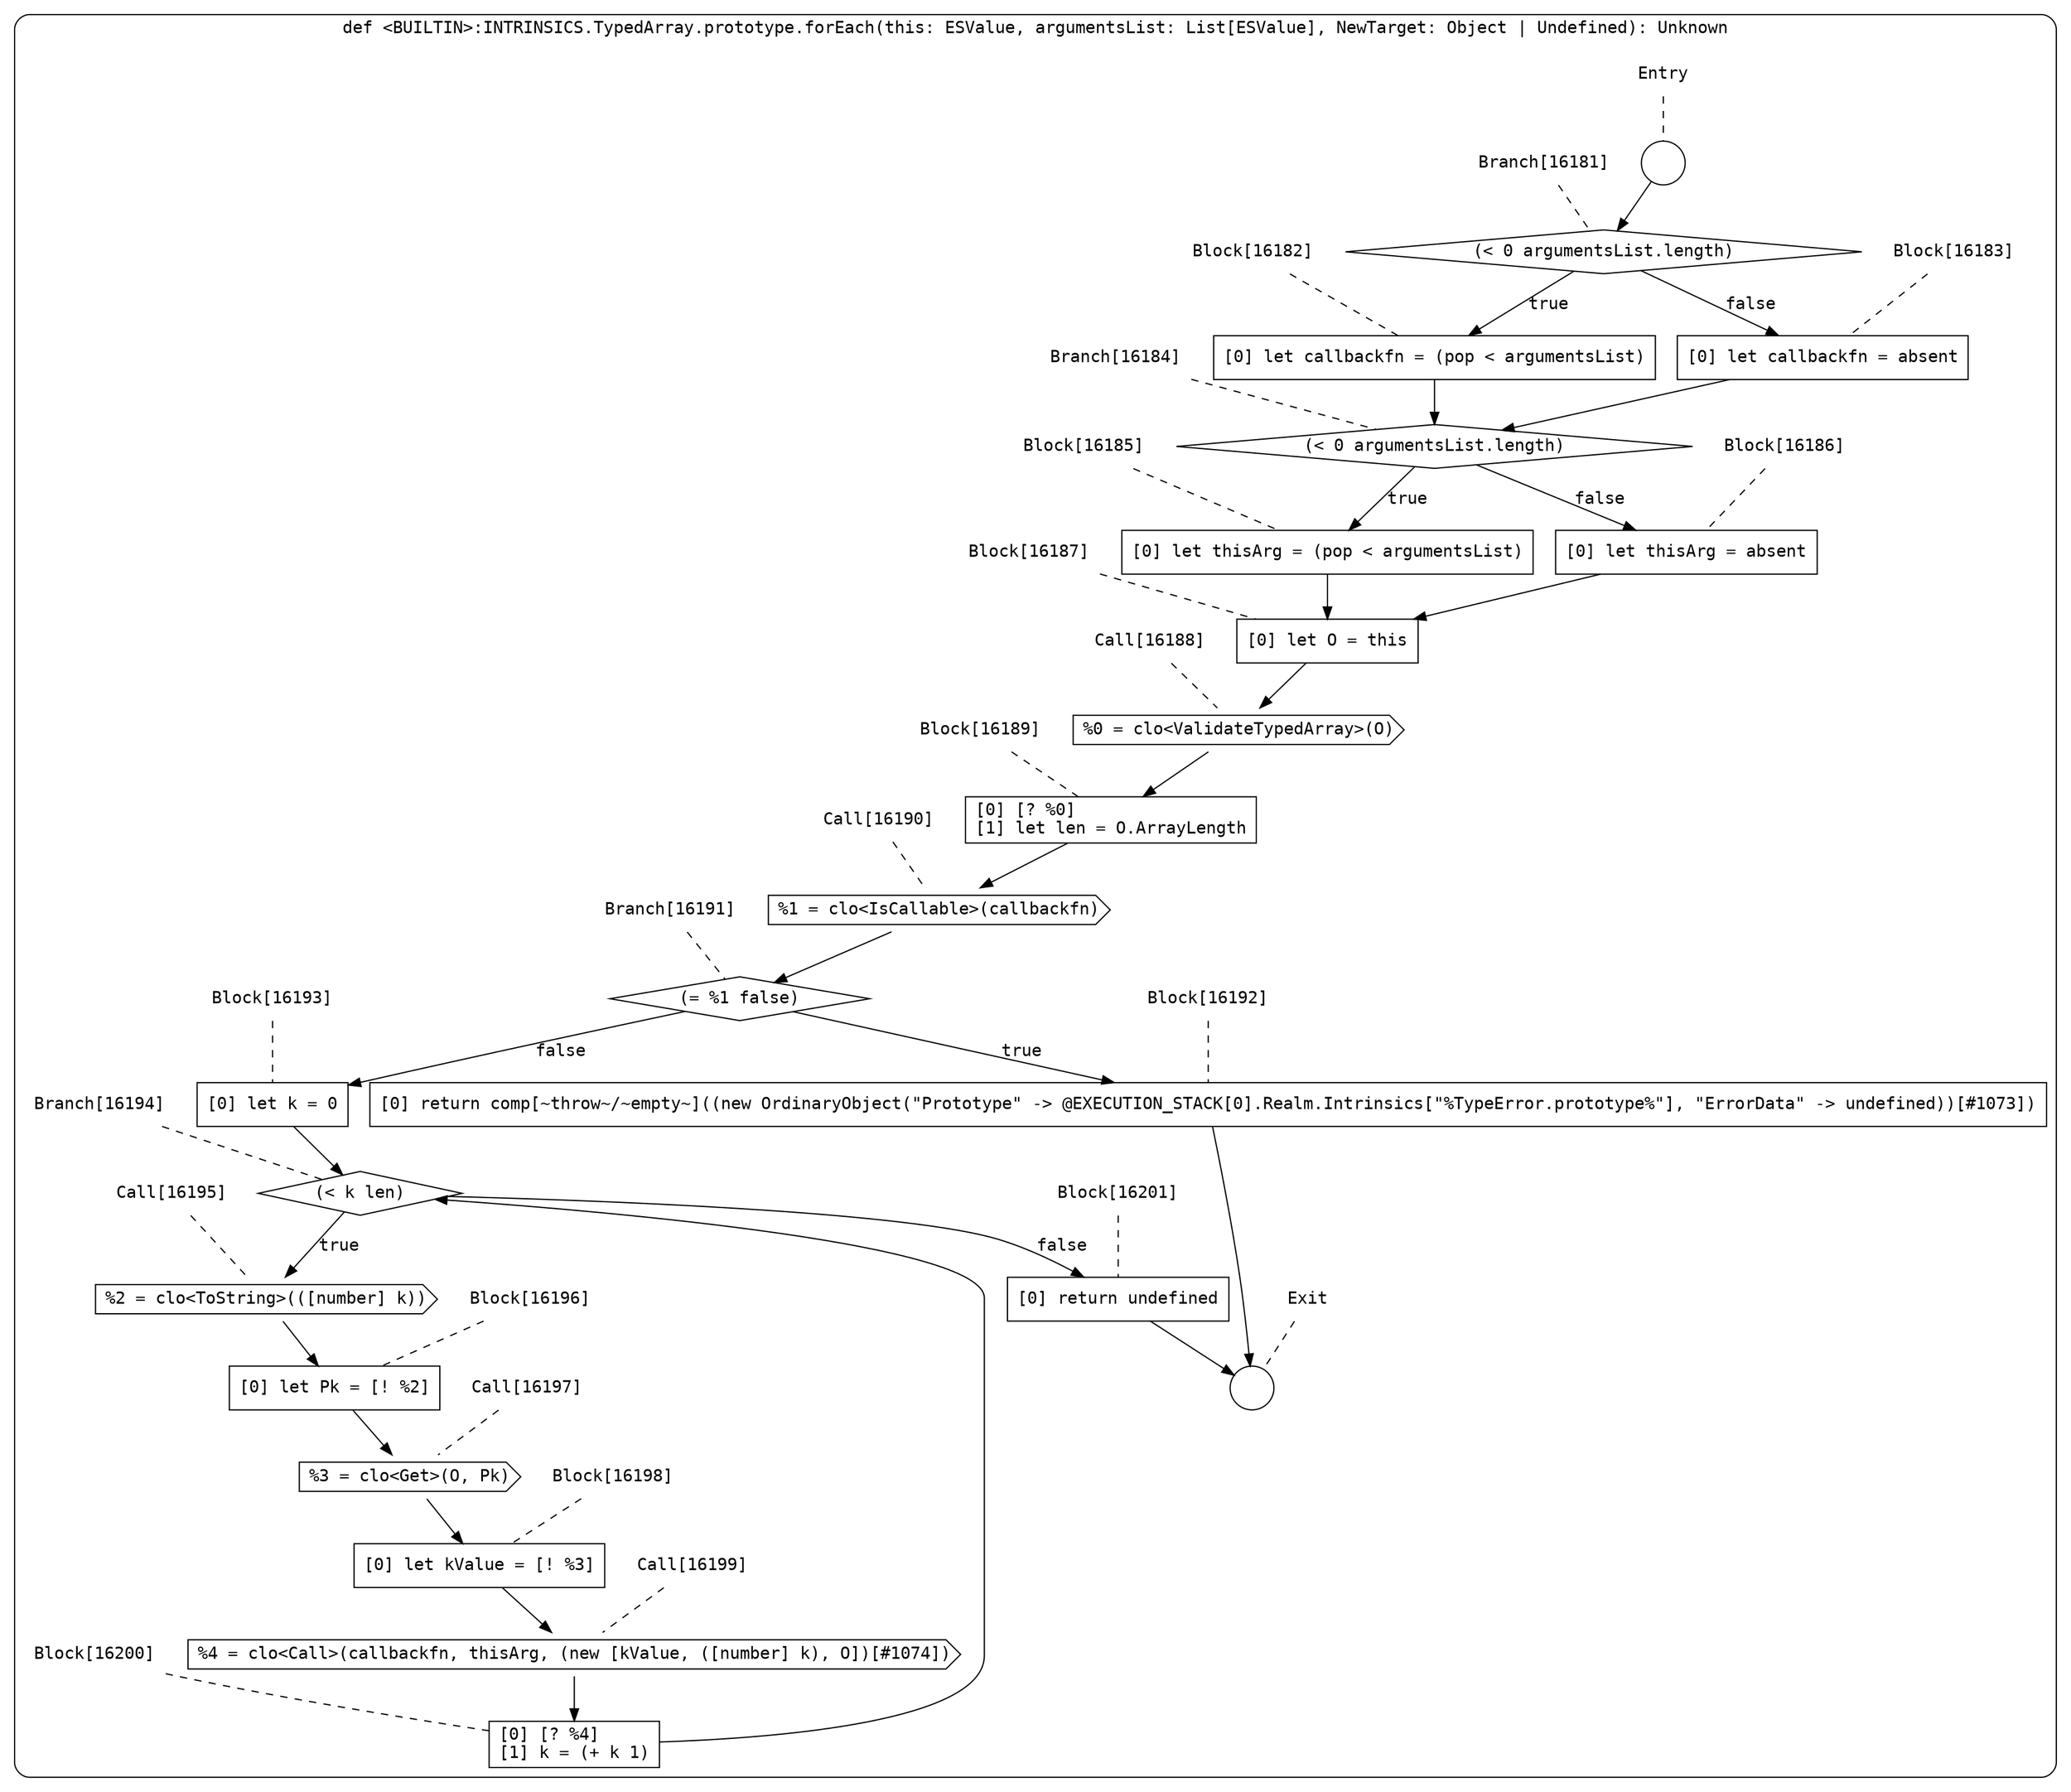 digraph {
  graph [fontname = "Consolas"]
  node [fontname = "Consolas"]
  edge [fontname = "Consolas"]
  subgraph cluster2399 {
    label = "def <BUILTIN>:INTRINSICS.TypedArray.prototype.forEach(this: ESValue, argumentsList: List[ESValue], NewTarget: Object | Undefined): Unknown"
    style = rounded
    cluster2399_entry_name [shape=none, label=<<font color="black">Entry</font>>]
    cluster2399_entry_name -> cluster2399_entry [arrowhead=none, color="black", style=dashed]
    cluster2399_entry [shape=circle label=" " color="black" fillcolor="white" style=filled]
    cluster2399_entry -> node16181 [color="black"]
    cluster2399_exit_name [shape=none, label=<<font color="black">Exit</font>>]
    cluster2399_exit_name -> cluster2399_exit [arrowhead=none, color="black", style=dashed]
    cluster2399_exit [shape=circle label=" " color="black" fillcolor="white" style=filled]
    node16181_name [shape=none, label=<<font color="black">Branch[16181]</font>>]
    node16181_name -> node16181 [arrowhead=none, color="black", style=dashed]
    node16181 [shape=diamond, label=<<font color="black">(&lt; 0 argumentsList.length)</font>> color="black" fillcolor="white", style=filled]
    node16181 -> node16182 [label=<<font color="black">true</font>> color="black"]
    node16181 -> node16183 [label=<<font color="black">false</font>> color="black"]
    node16182_name [shape=none, label=<<font color="black">Block[16182]</font>>]
    node16182_name -> node16182 [arrowhead=none, color="black", style=dashed]
    node16182 [shape=box, label=<<font color="black">[0] let callbackfn = (pop &lt; argumentsList)<BR ALIGN="LEFT"/></font>> color="black" fillcolor="white", style=filled]
    node16182 -> node16184 [color="black"]
    node16183_name [shape=none, label=<<font color="black">Block[16183]</font>>]
    node16183_name -> node16183 [arrowhead=none, color="black", style=dashed]
    node16183 [shape=box, label=<<font color="black">[0] let callbackfn = absent<BR ALIGN="LEFT"/></font>> color="black" fillcolor="white", style=filled]
    node16183 -> node16184 [color="black"]
    node16184_name [shape=none, label=<<font color="black">Branch[16184]</font>>]
    node16184_name -> node16184 [arrowhead=none, color="black", style=dashed]
    node16184 [shape=diamond, label=<<font color="black">(&lt; 0 argumentsList.length)</font>> color="black" fillcolor="white", style=filled]
    node16184 -> node16185 [label=<<font color="black">true</font>> color="black"]
    node16184 -> node16186 [label=<<font color="black">false</font>> color="black"]
    node16185_name [shape=none, label=<<font color="black">Block[16185]</font>>]
    node16185_name -> node16185 [arrowhead=none, color="black", style=dashed]
    node16185 [shape=box, label=<<font color="black">[0] let thisArg = (pop &lt; argumentsList)<BR ALIGN="LEFT"/></font>> color="black" fillcolor="white", style=filled]
    node16185 -> node16187 [color="black"]
    node16186_name [shape=none, label=<<font color="black">Block[16186]</font>>]
    node16186_name -> node16186 [arrowhead=none, color="black", style=dashed]
    node16186 [shape=box, label=<<font color="black">[0] let thisArg = absent<BR ALIGN="LEFT"/></font>> color="black" fillcolor="white", style=filled]
    node16186 -> node16187 [color="black"]
    node16187_name [shape=none, label=<<font color="black">Block[16187]</font>>]
    node16187_name -> node16187 [arrowhead=none, color="black", style=dashed]
    node16187 [shape=box, label=<<font color="black">[0] let O = this<BR ALIGN="LEFT"/></font>> color="black" fillcolor="white", style=filled]
    node16187 -> node16188 [color="black"]
    node16188_name [shape=none, label=<<font color="black">Call[16188]</font>>]
    node16188_name -> node16188 [arrowhead=none, color="black", style=dashed]
    node16188 [shape=cds, label=<<font color="black">%0 = clo&lt;ValidateTypedArray&gt;(O)</font>> color="black" fillcolor="white", style=filled]
    node16188 -> node16189 [color="black"]
    node16189_name [shape=none, label=<<font color="black">Block[16189]</font>>]
    node16189_name -> node16189 [arrowhead=none, color="black", style=dashed]
    node16189 [shape=box, label=<<font color="black">[0] [? %0]<BR ALIGN="LEFT"/>[1] let len = O.ArrayLength<BR ALIGN="LEFT"/></font>> color="black" fillcolor="white", style=filled]
    node16189 -> node16190 [color="black"]
    node16190_name [shape=none, label=<<font color="black">Call[16190]</font>>]
    node16190_name -> node16190 [arrowhead=none, color="black", style=dashed]
    node16190 [shape=cds, label=<<font color="black">%1 = clo&lt;IsCallable&gt;(callbackfn)</font>> color="black" fillcolor="white", style=filled]
    node16190 -> node16191 [color="black"]
    node16191_name [shape=none, label=<<font color="black">Branch[16191]</font>>]
    node16191_name -> node16191 [arrowhead=none, color="black", style=dashed]
    node16191 [shape=diamond, label=<<font color="black">(= %1 false)</font>> color="black" fillcolor="white", style=filled]
    node16191 -> node16192 [label=<<font color="black">true</font>> color="black"]
    node16191 -> node16193 [label=<<font color="black">false</font>> color="black"]
    node16192_name [shape=none, label=<<font color="black">Block[16192]</font>>]
    node16192_name -> node16192 [arrowhead=none, color="black", style=dashed]
    node16192 [shape=box, label=<<font color="black">[0] return comp[~throw~/~empty~]((new OrdinaryObject(&quot;Prototype&quot; -&gt; @EXECUTION_STACK[0].Realm.Intrinsics[&quot;%TypeError.prototype%&quot;], &quot;ErrorData&quot; -&gt; undefined))[#1073])<BR ALIGN="LEFT"/></font>> color="black" fillcolor="white", style=filled]
    node16192 -> cluster2399_exit [color="black"]
    node16193_name [shape=none, label=<<font color="black">Block[16193]</font>>]
    node16193_name -> node16193 [arrowhead=none, color="black", style=dashed]
    node16193 [shape=box, label=<<font color="black">[0] let k = 0<BR ALIGN="LEFT"/></font>> color="black" fillcolor="white", style=filled]
    node16193 -> node16194 [color="black"]
    node16194_name [shape=none, label=<<font color="black">Branch[16194]</font>>]
    node16194_name -> node16194 [arrowhead=none, color="black", style=dashed]
    node16194 [shape=diamond, label=<<font color="black">(&lt; k len)</font>> color="black" fillcolor="white", style=filled]
    node16194 -> node16195 [label=<<font color="black">true</font>> color="black"]
    node16194 -> node16201 [label=<<font color="black">false</font>> color="black"]
    node16195_name [shape=none, label=<<font color="black">Call[16195]</font>>]
    node16195_name -> node16195 [arrowhead=none, color="black", style=dashed]
    node16195 [shape=cds, label=<<font color="black">%2 = clo&lt;ToString&gt;(([number] k))</font>> color="black" fillcolor="white", style=filled]
    node16195 -> node16196 [color="black"]
    node16201_name [shape=none, label=<<font color="black">Block[16201]</font>>]
    node16201_name -> node16201 [arrowhead=none, color="black", style=dashed]
    node16201 [shape=box, label=<<font color="black">[0] return undefined<BR ALIGN="LEFT"/></font>> color="black" fillcolor="white", style=filled]
    node16201 -> cluster2399_exit [color="black"]
    node16196_name [shape=none, label=<<font color="black">Block[16196]</font>>]
    node16196_name -> node16196 [arrowhead=none, color="black", style=dashed]
    node16196 [shape=box, label=<<font color="black">[0] let Pk = [! %2]<BR ALIGN="LEFT"/></font>> color="black" fillcolor="white", style=filled]
    node16196 -> node16197 [color="black"]
    node16197_name [shape=none, label=<<font color="black">Call[16197]</font>>]
    node16197_name -> node16197 [arrowhead=none, color="black", style=dashed]
    node16197 [shape=cds, label=<<font color="black">%3 = clo&lt;Get&gt;(O, Pk)</font>> color="black" fillcolor="white", style=filled]
    node16197 -> node16198 [color="black"]
    node16198_name [shape=none, label=<<font color="black">Block[16198]</font>>]
    node16198_name -> node16198 [arrowhead=none, color="black", style=dashed]
    node16198 [shape=box, label=<<font color="black">[0] let kValue = [! %3]<BR ALIGN="LEFT"/></font>> color="black" fillcolor="white", style=filled]
    node16198 -> node16199 [color="black"]
    node16199_name [shape=none, label=<<font color="black">Call[16199]</font>>]
    node16199_name -> node16199 [arrowhead=none, color="black", style=dashed]
    node16199 [shape=cds, label=<<font color="black">%4 = clo&lt;Call&gt;(callbackfn, thisArg, (new [kValue, ([number] k), O])[#1074])</font>> color="black" fillcolor="white", style=filled]
    node16199 -> node16200 [color="black"]
    node16200_name [shape=none, label=<<font color="black">Block[16200]</font>>]
    node16200_name -> node16200 [arrowhead=none, color="black", style=dashed]
    node16200 [shape=box, label=<<font color="black">[0] [? %4]<BR ALIGN="LEFT"/>[1] k = (+ k 1)<BR ALIGN="LEFT"/></font>> color="black" fillcolor="white", style=filled]
    node16200 -> node16194 [color="black"]
  }
}